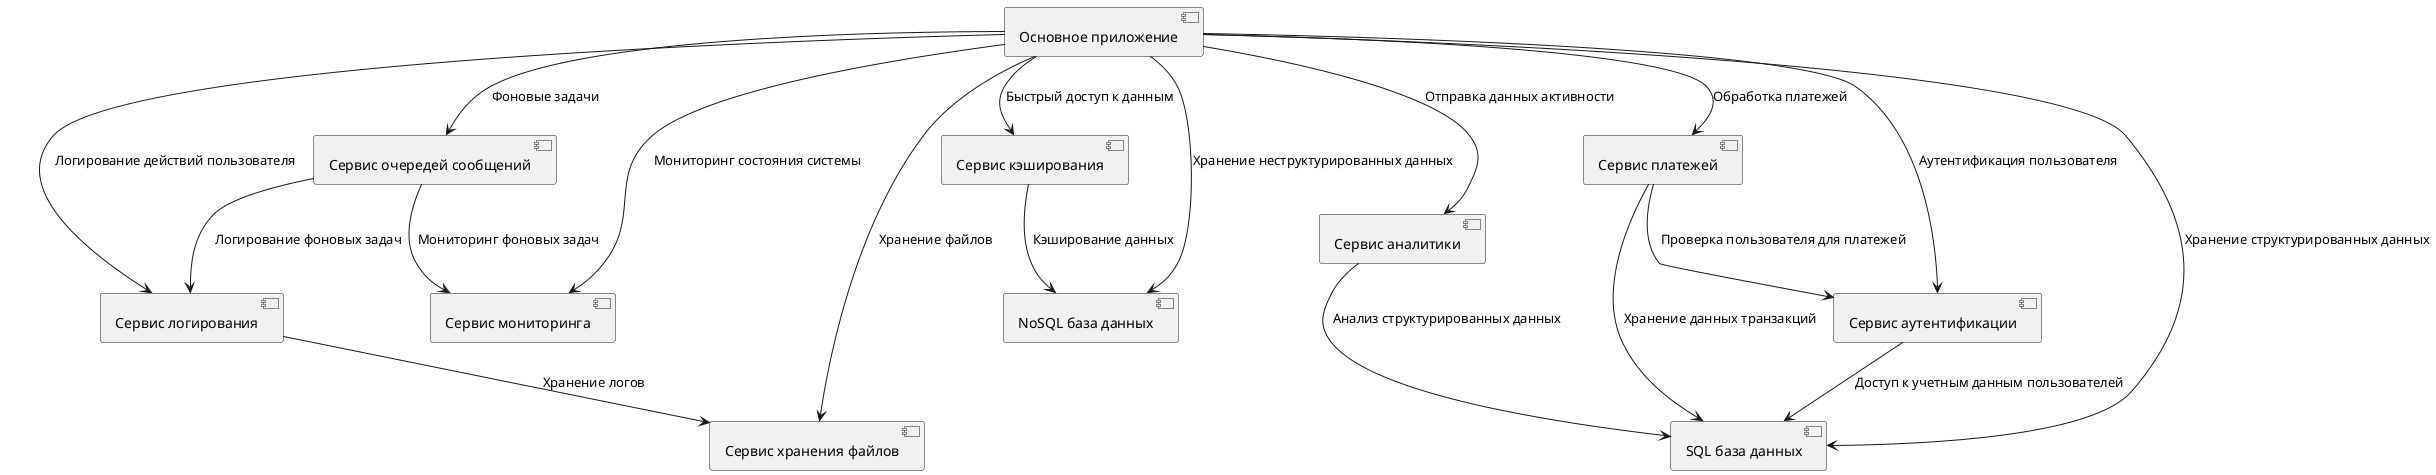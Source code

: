 @startuml EnhancedComponentDiagram

component "Сервис аутентификации" as Auth
component "Сервис логирования" as Logging
component "Сервис мониторинга" as Monitoring
component "Сервис очередей сообщений" as Queue
component "Сервис кэширования" as Cache
component "SQL база данных" as SQLDB
component "NoSQL база данных" as NoSQLDB
component "Сервис хранения файлов" as FileStorage
component "Сервис аналитики" as Analytics
component "Сервис платежей" as Payment
component "Основное приложение" as App

App --> Auth : Аутентификация пользователя
App --> Logging : Логирование действий пользователя
App --> Monitoring : Мониторинг состояния системы
App --> Queue : Фоновые задачи
App --> Cache : Быстрый доступ к данным
App --> SQLDB : Хранение структурированных данных
App --> NoSQLDB : Хранение неструктурированных данных
App --> FileStorage : Хранение файлов
App --> Analytics : Отправка данных активности
App --> Payment : Обработка платежей

Queue --> Logging : Логирование фоновых задач
Queue --> Monitoring : Мониторинг фоновых задач

Auth --> SQLDB : Доступ к учетным данным пользователей

Cache --> NoSQLDB : Кэширование данных

Logging --> FileStorage : Хранение логов

Analytics --> SQLDB : Анализ структурированных данных

Payment --> SQLDB : Хранение данных транзакций
Payment --> Auth : Проверка пользователя для платежей

@enduml
